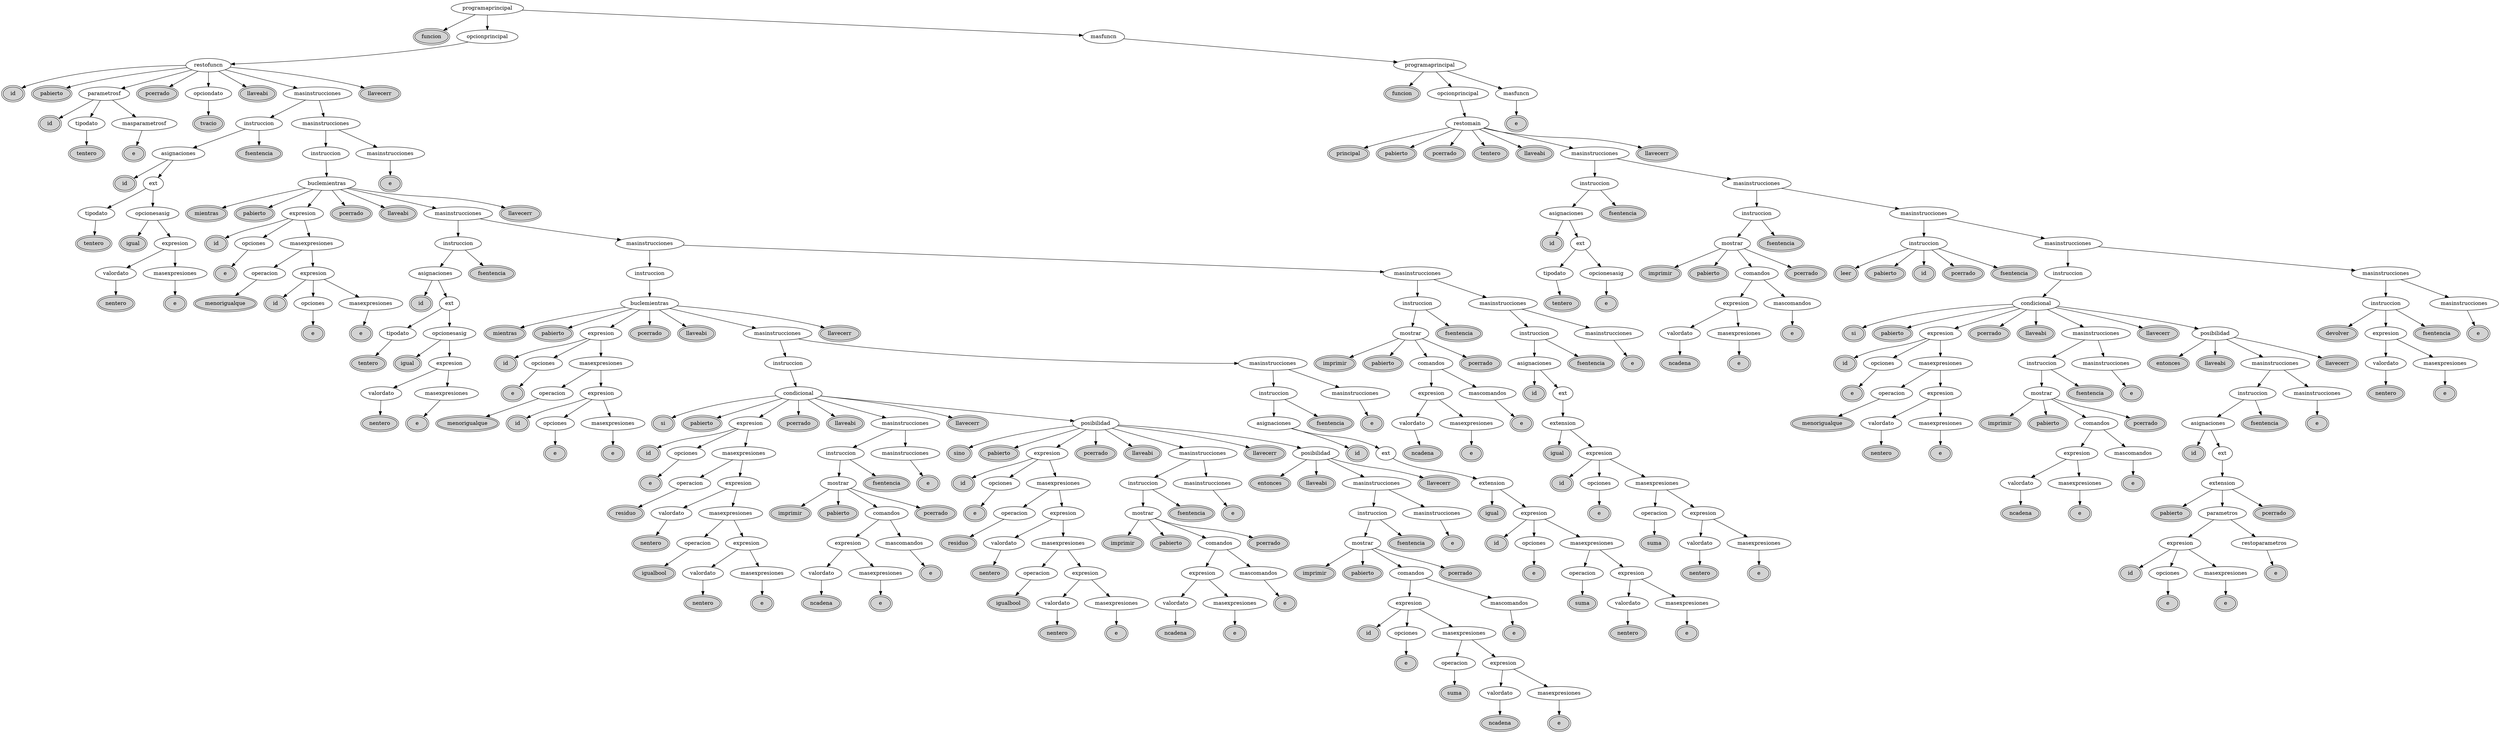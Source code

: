 digraph {
	1 [label=programaprincipal fillcolor=white style=filled]
	1 -> 2
	2 [label=funcion fillcolor=lightgrey peripheries=2 style=filled]
	1 -> 3
	3 [label=opcionprincipal fillcolor=white style=filled]
	3 -> 5
	5 [label=restofuncn fillcolor=white style=filled]
	5 -> 6
	6 [label=id fillcolor=lightgrey peripheries=2 style=filled]
	5 -> 7
	7 [label=pabierto fillcolor=lightgrey peripheries=2 style=filled]
	5 -> 8
	8 [label=parametrosf fillcolor=white style=filled]
	8 -> 14
	14 [label=id fillcolor=lightgrey peripheries=2 style=filled]
	8 -> 15
	15 [label=tipodato fillcolor=white style=filled]
	15 -> 17
	17 [label=tentero fillcolor=lightgrey peripheries=2 style=filled]
	8 -> 16
	16 [label=masparametrosf fillcolor=white style=filled]
	16 -> 18
	18 [label=e fillcolor=lightgrey peripheries=2 style=filled]
	5 -> 9
	9 [label=pcerrado fillcolor=lightgrey peripheries=2 style=filled]
	5 -> 10
	10 [label=opciondato fillcolor=white style=filled]
	10 -> 19
	19 [label=tvacio fillcolor=lightgrey peripheries=2 style=filled]
	5 -> 11
	11 [label=llaveabi fillcolor=lightgrey peripheries=2 style=filled]
	5 -> 12
	12 [label=masinstrucciones fillcolor=white style=filled]
	12 -> 20
	20 [label=instruccion fillcolor=white style=filled]
	20 -> 22
	22 [label=asignaciones fillcolor=white style=filled]
	22 -> 24
	24 [label=id fillcolor=lightgrey peripheries=2 style=filled]
	22 -> 25
	25 [label=ext fillcolor=white style=filled]
	25 -> 26
	26 [label=tipodato fillcolor=white style=filled]
	26 -> 28
	28 [label=tentero fillcolor=lightgrey peripheries=2 style=filled]
	25 -> 27
	27 [label=opcionesasig fillcolor=white style=filled]
	27 -> 29
	29 [label=igual fillcolor=lightgrey peripheries=2 style=filled]
	27 -> 30
	30 [label=expresion fillcolor=white style=filled]
	30 -> 31
	31 [label=valordato fillcolor=white style=filled]
	31 -> 33
	33 [label=nentero fillcolor=lightgrey peripheries=2 style=filled]
	30 -> 32
	32 [label=masexpresiones fillcolor=white style=filled]
	32 -> 34
	34 [label=e fillcolor=lightgrey peripheries=2 style=filled]
	20 -> 23
	23 [label=fsentencia fillcolor=lightgrey peripheries=2 style=filled]
	12 -> 21
	21 [label=masinstrucciones fillcolor=white style=filled]
	21 -> 35
	35 [label=instruccion fillcolor=white style=filled]
	35 -> 37
	37 [label=buclemientras fillcolor=white style=filled]
	37 -> 38
	38 [label=mientras fillcolor=lightgrey peripheries=2 style=filled]
	37 -> 39
	39 [label=pabierto fillcolor=lightgrey peripheries=2 style=filled]
	37 -> 40
	40 [label=expresion fillcolor=white style=filled]
	40 -> 45
	45 [label=id fillcolor=lightgrey peripheries=2 style=filled]
	40 -> 46
	46 [label=opciones fillcolor=white style=filled]
	46 -> 48
	48 [label=e fillcolor=lightgrey peripheries=2 style=filled]
	40 -> 47
	47 [label=masexpresiones fillcolor=white style=filled]
	47 -> 49
	49 [label=operacion fillcolor=white style=filled]
	49 -> 51
	51 [label=menorigualque fillcolor=lightgrey peripheries=2 style=filled]
	47 -> 50
	50 [label=expresion fillcolor=white style=filled]
	50 -> 52
	52 [label=id fillcolor=lightgrey peripheries=2 style=filled]
	50 -> 53
	53 [label=opciones fillcolor=white style=filled]
	53 -> 55
	55 [label=e fillcolor=lightgrey peripheries=2 style=filled]
	50 -> 54
	54 [label=masexpresiones fillcolor=white style=filled]
	54 -> 56
	56 [label=e fillcolor=lightgrey peripheries=2 style=filled]
	37 -> 41
	41 [label=pcerrado fillcolor=lightgrey peripheries=2 style=filled]
	37 -> 42
	42 [label=llaveabi fillcolor=lightgrey peripheries=2 style=filled]
	37 -> 43
	43 [label=masinstrucciones fillcolor=white style=filled]
	43 -> 57
	57 [label=instruccion fillcolor=white style=filled]
	57 -> 59
	59 [label=asignaciones fillcolor=white style=filled]
	59 -> 61
	61 [label=id fillcolor=lightgrey peripheries=2 style=filled]
	59 -> 62
	62 [label=ext fillcolor=white style=filled]
	62 -> 63
	63 [label=tipodato fillcolor=white style=filled]
	63 -> 65
	65 [label=tentero fillcolor=lightgrey peripheries=2 style=filled]
	62 -> 64
	64 [label=opcionesasig fillcolor=white style=filled]
	64 -> 66
	66 [label=igual fillcolor=lightgrey peripheries=2 style=filled]
	64 -> 67
	67 [label=expresion fillcolor=white style=filled]
	67 -> 68
	68 [label=valordato fillcolor=white style=filled]
	68 -> 70
	70 [label=nentero fillcolor=lightgrey peripheries=2 style=filled]
	67 -> 69
	69 [label=masexpresiones fillcolor=white style=filled]
	69 -> 71
	71 [label=e fillcolor=lightgrey peripheries=2 style=filled]
	57 -> 60
	60 [label=fsentencia fillcolor=lightgrey peripheries=2 style=filled]
	43 -> 58
	58 [label=masinstrucciones fillcolor=white style=filled]
	58 -> 72
	72 [label=instruccion fillcolor=white style=filled]
	72 -> 74
	74 [label=buclemientras fillcolor=white style=filled]
	74 -> 75
	75 [label=mientras fillcolor=lightgrey peripheries=2 style=filled]
	74 -> 76
	76 [label=pabierto fillcolor=lightgrey peripheries=2 style=filled]
	74 -> 77
	77 [label=expresion fillcolor=white style=filled]
	77 -> 82
	82 [label=id fillcolor=lightgrey peripheries=2 style=filled]
	77 -> 83
	83 [label=opciones fillcolor=white style=filled]
	83 -> 85
	85 [label=e fillcolor=lightgrey peripheries=2 style=filled]
	77 -> 84
	84 [label=masexpresiones fillcolor=white style=filled]
	84 -> 86
	86 [label=operacion fillcolor=white style=filled]
	86 -> 88
	88 [label=menorigualque fillcolor=lightgrey peripheries=2 style=filled]
	84 -> 87
	87 [label=expresion fillcolor=white style=filled]
	87 -> 89
	89 [label=id fillcolor=lightgrey peripheries=2 style=filled]
	87 -> 90
	90 [label=opciones fillcolor=white style=filled]
	90 -> 92
	92 [label=e fillcolor=lightgrey peripheries=2 style=filled]
	87 -> 91
	91 [label=masexpresiones fillcolor=white style=filled]
	91 -> 93
	93 [label=e fillcolor=lightgrey peripheries=2 style=filled]
	74 -> 78
	78 [label=pcerrado fillcolor=lightgrey peripheries=2 style=filled]
	74 -> 79
	79 [label=llaveabi fillcolor=lightgrey peripheries=2 style=filled]
	74 -> 80
	80 [label=masinstrucciones fillcolor=white style=filled]
	80 -> 94
	94 [label=instruccion fillcolor=white style=filled]
	94 -> 96
	96 [label=condicional fillcolor=white style=filled]
	96 -> 97
	97 [label=si fillcolor=lightgrey peripheries=2 style=filled]
	96 -> 98
	98 [label=pabierto fillcolor=lightgrey peripheries=2 style=filled]
	96 -> 99
	99 [label=expresion fillcolor=white style=filled]
	99 -> 105
	105 [label=id fillcolor=lightgrey peripheries=2 style=filled]
	99 -> 106
	106 [label=opciones fillcolor=white style=filled]
	106 -> 108
	108 [label=e fillcolor=lightgrey peripheries=2 style=filled]
	99 -> 107
	107 [label=masexpresiones fillcolor=white style=filled]
	107 -> 109
	109 [label=operacion fillcolor=white style=filled]
	109 -> 111
	111 [label=residuo fillcolor=lightgrey peripheries=2 style=filled]
	107 -> 110
	110 [label=expresion fillcolor=white style=filled]
	110 -> 112
	112 [label=valordato fillcolor=white style=filled]
	112 -> 114
	114 [label=nentero fillcolor=lightgrey peripheries=2 style=filled]
	110 -> 113
	113 [label=masexpresiones fillcolor=white style=filled]
	113 -> 115
	115 [label=operacion fillcolor=white style=filled]
	115 -> 117
	117 [label=igualbool fillcolor=lightgrey peripheries=2 style=filled]
	113 -> 116
	116 [label=expresion fillcolor=white style=filled]
	116 -> 118
	118 [label=valordato fillcolor=white style=filled]
	118 -> 120
	120 [label=nentero fillcolor=lightgrey peripheries=2 style=filled]
	116 -> 119
	119 [label=masexpresiones fillcolor=white style=filled]
	119 -> 121
	121 [label=e fillcolor=lightgrey peripheries=2 style=filled]
	96 -> 100
	100 [label=pcerrado fillcolor=lightgrey peripheries=2 style=filled]
	96 -> 101
	101 [label=llaveabi fillcolor=lightgrey peripheries=2 style=filled]
	96 -> 102
	102 [label=masinstrucciones fillcolor=white style=filled]
	102 -> 122
	122 [label=instruccion fillcolor=white style=filled]
	122 -> 124
	124 [label=mostrar fillcolor=white style=filled]
	124 -> 126
	126 [label=imprimir fillcolor=lightgrey peripheries=2 style=filled]
	124 -> 127
	127 [label=pabierto fillcolor=lightgrey peripheries=2 style=filled]
	124 -> 128
	128 [label=comandos fillcolor=white style=filled]
	128 -> 130
	130 [label=expresion fillcolor=white style=filled]
	130 -> 132
	132 [label=valordato fillcolor=white style=filled]
	132 -> 134
	134 [label=ncadena fillcolor=lightgrey peripheries=2 style=filled]
	130 -> 133
	133 [label=masexpresiones fillcolor=white style=filled]
	133 -> 135
	135 [label=e fillcolor=lightgrey peripheries=2 style=filled]
	128 -> 131
	131 [label=mascomandos fillcolor=white style=filled]
	131 -> 136
	136 [label=e fillcolor=lightgrey peripheries=2 style=filled]
	124 -> 129
	129 [label=pcerrado fillcolor=lightgrey peripheries=2 style=filled]
	122 -> 125
	125 [label=fsentencia fillcolor=lightgrey peripheries=2 style=filled]
	102 -> 123
	123 [label=masinstrucciones fillcolor=white style=filled]
	123 -> 137
	137 [label=e fillcolor=lightgrey peripheries=2 style=filled]
	96 -> 103
	103 [label=llavecerr fillcolor=lightgrey peripheries=2 style=filled]
	96 -> 104
	104 [label=posibilidad fillcolor=white style=filled]
	104 -> 138
	138 [label=sino fillcolor=lightgrey peripheries=2 style=filled]
	104 -> 139
	139 [label=pabierto fillcolor=lightgrey peripheries=2 style=filled]
	104 -> 140
	140 [label=expresion fillcolor=white style=filled]
	140 -> 146
	146 [label=id fillcolor=lightgrey peripheries=2 style=filled]
	140 -> 147
	147 [label=opciones fillcolor=white style=filled]
	147 -> 149
	149 [label=e fillcolor=lightgrey peripheries=2 style=filled]
	140 -> 148
	148 [label=masexpresiones fillcolor=white style=filled]
	148 -> 150
	150 [label=operacion fillcolor=white style=filled]
	150 -> 152
	152 [label=residuo fillcolor=lightgrey peripheries=2 style=filled]
	148 -> 151
	151 [label=expresion fillcolor=white style=filled]
	151 -> 153
	153 [label=valordato fillcolor=white style=filled]
	153 -> 155
	155 [label=nentero fillcolor=lightgrey peripheries=2 style=filled]
	151 -> 154
	154 [label=masexpresiones fillcolor=white style=filled]
	154 -> 156
	156 [label=operacion fillcolor=white style=filled]
	156 -> 158
	158 [label=igualbool fillcolor=lightgrey peripheries=2 style=filled]
	154 -> 157
	157 [label=expresion fillcolor=white style=filled]
	157 -> 159
	159 [label=valordato fillcolor=white style=filled]
	159 -> 161
	161 [label=nentero fillcolor=lightgrey peripheries=2 style=filled]
	157 -> 160
	160 [label=masexpresiones fillcolor=white style=filled]
	160 -> 162
	162 [label=e fillcolor=lightgrey peripheries=2 style=filled]
	104 -> 141
	141 [label=pcerrado fillcolor=lightgrey peripheries=2 style=filled]
	104 -> 142
	142 [label=llaveabi fillcolor=lightgrey peripheries=2 style=filled]
	104 -> 143
	143 [label=masinstrucciones fillcolor=white style=filled]
	143 -> 163
	163 [label=instruccion fillcolor=white style=filled]
	163 -> 165
	165 [label=mostrar fillcolor=white style=filled]
	165 -> 167
	167 [label=imprimir fillcolor=lightgrey peripheries=2 style=filled]
	165 -> 168
	168 [label=pabierto fillcolor=lightgrey peripheries=2 style=filled]
	165 -> 169
	169 [label=comandos fillcolor=white style=filled]
	169 -> 171
	171 [label=expresion fillcolor=white style=filled]
	171 -> 173
	173 [label=valordato fillcolor=white style=filled]
	173 -> 175
	175 [label=ncadena fillcolor=lightgrey peripheries=2 style=filled]
	171 -> 174
	174 [label=masexpresiones fillcolor=white style=filled]
	174 -> 176
	176 [label=e fillcolor=lightgrey peripheries=2 style=filled]
	169 -> 172
	172 [label=mascomandos fillcolor=white style=filled]
	172 -> 177
	177 [label=e fillcolor=lightgrey peripheries=2 style=filled]
	165 -> 170
	170 [label=pcerrado fillcolor=lightgrey peripheries=2 style=filled]
	163 -> 166
	166 [label=fsentencia fillcolor=lightgrey peripheries=2 style=filled]
	143 -> 164
	164 [label=masinstrucciones fillcolor=white style=filled]
	164 -> 178
	178 [label=e fillcolor=lightgrey peripheries=2 style=filled]
	104 -> 144
	144 [label=llavecerr fillcolor=lightgrey peripheries=2 style=filled]
	104 -> 145
	145 [label=posibilidad fillcolor=white style=filled]
	145 -> 179
	179 [label=entonces fillcolor=lightgrey peripheries=2 style=filled]
	145 -> 180
	180 [label=llaveabi fillcolor=lightgrey peripheries=2 style=filled]
	145 -> 181
	181 [label=masinstrucciones fillcolor=white style=filled]
	181 -> 183
	183 [label=instruccion fillcolor=white style=filled]
	183 -> 185
	185 [label=mostrar fillcolor=white style=filled]
	185 -> 187
	187 [label=imprimir fillcolor=lightgrey peripheries=2 style=filled]
	185 -> 188
	188 [label=pabierto fillcolor=lightgrey peripheries=2 style=filled]
	185 -> 189
	189 [label=comandos fillcolor=white style=filled]
	189 -> 191
	191 [label=expresion fillcolor=white style=filled]
	191 -> 193
	193 [label=id fillcolor=lightgrey peripheries=2 style=filled]
	191 -> 194
	194 [label=opciones fillcolor=white style=filled]
	194 -> 196
	196 [label=e fillcolor=lightgrey peripheries=2 style=filled]
	191 -> 195
	195 [label=masexpresiones fillcolor=white style=filled]
	195 -> 197
	197 [label=operacion fillcolor=white style=filled]
	197 -> 199
	199 [label=suma fillcolor=lightgrey peripheries=2 style=filled]
	195 -> 198
	198 [label=expresion fillcolor=white style=filled]
	198 -> 200
	200 [label=valordato fillcolor=white style=filled]
	200 -> 202
	202 [label=ncadena fillcolor=lightgrey peripheries=2 style=filled]
	198 -> 201
	201 [label=masexpresiones fillcolor=white style=filled]
	201 -> 203
	203 [label=e fillcolor=lightgrey peripheries=2 style=filled]
	189 -> 192
	192 [label=mascomandos fillcolor=white style=filled]
	192 -> 204
	204 [label=e fillcolor=lightgrey peripheries=2 style=filled]
	185 -> 190
	190 [label=pcerrado fillcolor=lightgrey peripheries=2 style=filled]
	183 -> 186
	186 [label=fsentencia fillcolor=lightgrey peripheries=2 style=filled]
	181 -> 184
	184 [label=masinstrucciones fillcolor=white style=filled]
	184 -> 205
	205 [label=e fillcolor=lightgrey peripheries=2 style=filled]
	145 -> 182
	182 [label=llavecerr fillcolor=lightgrey peripheries=2 style=filled]
	80 -> 95
	95 [label=masinstrucciones fillcolor=white style=filled]
	95 -> 206
	206 [label=instruccion fillcolor=white style=filled]
	206 -> 208
	208 [label=asignaciones fillcolor=white style=filled]
	208 -> 210
	210 [label=id fillcolor=lightgrey peripheries=2 style=filled]
	208 -> 211
	211 [label=ext fillcolor=white style=filled]
	211 -> 212
	212 [label=extension fillcolor=white style=filled]
	212 -> 213
	213 [label=igual fillcolor=lightgrey peripheries=2 style=filled]
	212 -> 214
	214 [label=expresion fillcolor=white style=filled]
	214 -> 215
	215 [label=id fillcolor=lightgrey peripheries=2 style=filled]
	214 -> 216
	216 [label=opciones fillcolor=white style=filled]
	216 -> 218
	218 [label=e fillcolor=lightgrey peripheries=2 style=filled]
	214 -> 217
	217 [label=masexpresiones fillcolor=white style=filled]
	217 -> 219
	219 [label=operacion fillcolor=white style=filled]
	219 -> 221
	221 [label=suma fillcolor=lightgrey peripheries=2 style=filled]
	217 -> 220
	220 [label=expresion fillcolor=white style=filled]
	220 -> 222
	222 [label=valordato fillcolor=white style=filled]
	222 -> 224
	224 [label=nentero fillcolor=lightgrey peripheries=2 style=filled]
	220 -> 223
	223 [label=masexpresiones fillcolor=white style=filled]
	223 -> 225
	225 [label=e fillcolor=lightgrey peripheries=2 style=filled]
	206 -> 209
	209 [label=fsentencia fillcolor=lightgrey peripheries=2 style=filled]
	95 -> 207
	207 [label=masinstrucciones fillcolor=white style=filled]
	207 -> 226
	226 [label=e fillcolor=lightgrey peripheries=2 style=filled]
	74 -> 81
	81 [label=llavecerr fillcolor=lightgrey peripheries=2 style=filled]
	58 -> 73
	73 [label=masinstrucciones fillcolor=white style=filled]
	73 -> 227
	227 [label=instruccion fillcolor=white style=filled]
	227 -> 229
	229 [label=mostrar fillcolor=white style=filled]
	229 -> 231
	231 [label=imprimir fillcolor=lightgrey peripheries=2 style=filled]
	229 -> 232
	232 [label=pabierto fillcolor=lightgrey peripheries=2 style=filled]
	229 -> 233
	233 [label=comandos fillcolor=white style=filled]
	233 -> 235
	235 [label=expresion fillcolor=white style=filled]
	235 -> 237
	237 [label=valordato fillcolor=white style=filled]
	237 -> 239
	239 [label=ncadena fillcolor=lightgrey peripheries=2 style=filled]
	235 -> 238
	238 [label=masexpresiones fillcolor=white style=filled]
	238 -> 240
	240 [label=e fillcolor=lightgrey peripheries=2 style=filled]
	233 -> 236
	236 [label=mascomandos fillcolor=white style=filled]
	236 -> 241
	241 [label=e fillcolor=lightgrey peripheries=2 style=filled]
	229 -> 234
	234 [label=pcerrado fillcolor=lightgrey peripheries=2 style=filled]
	227 -> 230
	230 [label=fsentencia fillcolor=lightgrey peripheries=2 style=filled]
	73 -> 228
	228 [label=masinstrucciones fillcolor=white style=filled]
	228 -> 242
	242 [label=instruccion fillcolor=white style=filled]
	242 -> 244
	244 [label=asignaciones fillcolor=white style=filled]
	244 -> 246
	246 [label=id fillcolor=lightgrey peripheries=2 style=filled]
	244 -> 247
	247 [label=ext fillcolor=white style=filled]
	247 -> 248
	248 [label=extension fillcolor=white style=filled]
	248 -> 249
	249 [label=igual fillcolor=lightgrey peripheries=2 style=filled]
	248 -> 250
	250 [label=expresion fillcolor=white style=filled]
	250 -> 251
	251 [label=id fillcolor=lightgrey peripheries=2 style=filled]
	250 -> 252
	252 [label=opciones fillcolor=white style=filled]
	252 -> 254
	254 [label=e fillcolor=lightgrey peripheries=2 style=filled]
	250 -> 253
	253 [label=masexpresiones fillcolor=white style=filled]
	253 -> 255
	255 [label=operacion fillcolor=white style=filled]
	255 -> 257
	257 [label=suma fillcolor=lightgrey peripheries=2 style=filled]
	253 -> 256
	256 [label=expresion fillcolor=white style=filled]
	256 -> 258
	258 [label=valordato fillcolor=white style=filled]
	258 -> 260
	260 [label=nentero fillcolor=lightgrey peripheries=2 style=filled]
	256 -> 259
	259 [label=masexpresiones fillcolor=white style=filled]
	259 -> 261
	261 [label=e fillcolor=lightgrey peripheries=2 style=filled]
	242 -> 245
	245 [label=fsentencia fillcolor=lightgrey peripheries=2 style=filled]
	228 -> 243
	243 [label=masinstrucciones fillcolor=white style=filled]
	243 -> 262
	262 [label=e fillcolor=lightgrey peripheries=2 style=filled]
	37 -> 44
	44 [label=llavecerr fillcolor=lightgrey peripheries=2 style=filled]
	21 -> 36
	36 [label=masinstrucciones fillcolor=white style=filled]
	36 -> 263
	263 [label=e fillcolor=lightgrey peripheries=2 style=filled]
	5 -> 13
	13 [label=llavecerr fillcolor=lightgrey peripheries=2 style=filled]
	1 -> 4
	4 [label=masfuncn fillcolor=white style=filled]
	4 -> 264
	264 [label=programaprincipal fillcolor=white style=filled]
	264 -> 265
	265 [label=funcion fillcolor=lightgrey peripheries=2 style=filled]
	264 -> 266
	266 [label=opcionprincipal fillcolor=white style=filled]
	266 -> 268
	268 [label=restomain fillcolor=white style=filled]
	268 -> 269
	269 [label=principal fillcolor=lightgrey peripheries=2 style=filled]
	268 -> 270
	270 [label=pabierto fillcolor=lightgrey peripheries=2 style=filled]
	268 -> 271
	271 [label=pcerrado fillcolor=lightgrey peripheries=2 style=filled]
	268 -> 272
	272 [label=tentero fillcolor=lightgrey peripheries=2 style=filled]
	268 -> 273
	273 [label=llaveabi fillcolor=lightgrey peripheries=2 style=filled]
	268 -> 274
	274 [label=masinstrucciones fillcolor=white style=filled]
	274 -> 276
	276 [label=instruccion fillcolor=white style=filled]
	276 -> 278
	278 [label=asignaciones fillcolor=white style=filled]
	278 -> 280
	280 [label=id fillcolor=lightgrey peripheries=2 style=filled]
	278 -> 281
	281 [label=ext fillcolor=white style=filled]
	281 -> 282
	282 [label=tipodato fillcolor=white style=filled]
	282 -> 284
	284 [label=tentero fillcolor=lightgrey peripheries=2 style=filled]
	281 -> 283
	283 [label=opcionesasig fillcolor=white style=filled]
	283 -> 285
	285 [label=e fillcolor=lightgrey peripheries=2 style=filled]
	276 -> 279
	279 [label=fsentencia fillcolor=lightgrey peripheries=2 style=filled]
	274 -> 277
	277 [label=masinstrucciones fillcolor=white style=filled]
	277 -> 286
	286 [label=instruccion fillcolor=white style=filled]
	286 -> 288
	288 [label=mostrar fillcolor=white style=filled]
	288 -> 290
	290 [label=imprimir fillcolor=lightgrey peripheries=2 style=filled]
	288 -> 291
	291 [label=pabierto fillcolor=lightgrey peripheries=2 style=filled]
	288 -> 292
	292 [label=comandos fillcolor=white style=filled]
	292 -> 294
	294 [label=expresion fillcolor=white style=filled]
	294 -> 296
	296 [label=valordato fillcolor=white style=filled]
	296 -> 298
	298 [label=ncadena fillcolor=lightgrey peripheries=2 style=filled]
	294 -> 297
	297 [label=masexpresiones fillcolor=white style=filled]
	297 -> 299
	299 [label=e fillcolor=lightgrey peripheries=2 style=filled]
	292 -> 295
	295 [label=mascomandos fillcolor=white style=filled]
	295 -> 300
	300 [label=e fillcolor=lightgrey peripheries=2 style=filled]
	288 -> 293
	293 [label=pcerrado fillcolor=lightgrey peripheries=2 style=filled]
	286 -> 289
	289 [label=fsentencia fillcolor=lightgrey peripheries=2 style=filled]
	277 -> 287
	287 [label=masinstrucciones fillcolor=white style=filled]
	287 -> 301
	301 [label=instruccion fillcolor=white style=filled]
	301 -> 303
	303 [label=leer fillcolor=lightgrey peripheries=2 style=filled]
	301 -> 304
	304 [label=pabierto fillcolor=lightgrey peripheries=2 style=filled]
	301 -> 305
	305 [label=id fillcolor=lightgrey peripheries=2 style=filled]
	301 -> 306
	306 [label=pcerrado fillcolor=lightgrey peripheries=2 style=filled]
	301 -> 307
	307 [label=fsentencia fillcolor=lightgrey peripheries=2 style=filled]
	287 -> 302
	302 [label=masinstrucciones fillcolor=white style=filled]
	302 -> 308
	308 [label=instruccion fillcolor=white style=filled]
	308 -> 310
	310 [label=condicional fillcolor=white style=filled]
	310 -> 311
	311 [label=si fillcolor=lightgrey peripheries=2 style=filled]
	310 -> 312
	312 [label=pabierto fillcolor=lightgrey peripheries=2 style=filled]
	310 -> 313
	313 [label=expresion fillcolor=white style=filled]
	313 -> 319
	319 [label=id fillcolor=lightgrey peripheries=2 style=filled]
	313 -> 320
	320 [label=opciones fillcolor=white style=filled]
	320 -> 322
	322 [label=e fillcolor=lightgrey peripheries=2 style=filled]
	313 -> 321
	321 [label=masexpresiones fillcolor=white style=filled]
	321 -> 323
	323 [label=operacion fillcolor=white style=filled]
	323 -> 325
	325 [label=menorigualque fillcolor=lightgrey peripheries=2 style=filled]
	321 -> 324
	324 [label=expresion fillcolor=white style=filled]
	324 -> 326
	326 [label=valordato fillcolor=white style=filled]
	326 -> 328
	328 [label=nentero fillcolor=lightgrey peripheries=2 style=filled]
	324 -> 327
	327 [label=masexpresiones fillcolor=white style=filled]
	327 -> 329
	329 [label=e fillcolor=lightgrey peripheries=2 style=filled]
	310 -> 314
	314 [label=pcerrado fillcolor=lightgrey peripheries=2 style=filled]
	310 -> 315
	315 [label=llaveabi fillcolor=lightgrey peripheries=2 style=filled]
	310 -> 316
	316 [label=masinstrucciones fillcolor=white style=filled]
	316 -> 330
	330 [label=instruccion fillcolor=white style=filled]
	330 -> 332
	332 [label=mostrar fillcolor=white style=filled]
	332 -> 334
	334 [label=imprimir fillcolor=lightgrey peripheries=2 style=filled]
	332 -> 335
	335 [label=pabierto fillcolor=lightgrey peripheries=2 style=filled]
	332 -> 336
	336 [label=comandos fillcolor=white style=filled]
	336 -> 338
	338 [label=expresion fillcolor=white style=filled]
	338 -> 340
	340 [label=valordato fillcolor=white style=filled]
	340 -> 342
	342 [label=ncadena fillcolor=lightgrey peripheries=2 style=filled]
	338 -> 341
	341 [label=masexpresiones fillcolor=white style=filled]
	341 -> 343
	343 [label=e fillcolor=lightgrey peripheries=2 style=filled]
	336 -> 339
	339 [label=mascomandos fillcolor=white style=filled]
	339 -> 344
	344 [label=e fillcolor=lightgrey peripheries=2 style=filled]
	332 -> 337
	337 [label=pcerrado fillcolor=lightgrey peripheries=2 style=filled]
	330 -> 333
	333 [label=fsentencia fillcolor=lightgrey peripheries=2 style=filled]
	316 -> 331
	331 [label=masinstrucciones fillcolor=white style=filled]
	331 -> 345
	345 [label=e fillcolor=lightgrey peripheries=2 style=filled]
	310 -> 317
	317 [label=llavecerr fillcolor=lightgrey peripheries=2 style=filled]
	310 -> 318
	318 [label=posibilidad fillcolor=white style=filled]
	318 -> 346
	346 [label=entonces fillcolor=lightgrey peripheries=2 style=filled]
	318 -> 347
	347 [label=llaveabi fillcolor=lightgrey peripheries=2 style=filled]
	318 -> 348
	348 [label=masinstrucciones fillcolor=white style=filled]
	348 -> 350
	350 [label=instruccion fillcolor=white style=filled]
	350 -> 352
	352 [label=asignaciones fillcolor=white style=filled]
	352 -> 354
	354 [label=id fillcolor=lightgrey peripheries=2 style=filled]
	352 -> 355
	355 [label=ext fillcolor=white style=filled]
	355 -> 356
	356 [label=extension fillcolor=white style=filled]
	356 -> 357
	357 [label=pabierto fillcolor=lightgrey peripheries=2 style=filled]
	356 -> 358
	358 [label=parametros fillcolor=white style=filled]
	358 -> 360
	360 [label=expresion fillcolor=white style=filled]
	360 -> 362
	362 [label=id fillcolor=lightgrey peripheries=2 style=filled]
	360 -> 363
	363 [label=opciones fillcolor=white style=filled]
	363 -> 365
	365 [label=e fillcolor=lightgrey peripheries=2 style=filled]
	360 -> 364
	364 [label=masexpresiones fillcolor=white style=filled]
	364 -> 366
	366 [label=e fillcolor=lightgrey peripheries=2 style=filled]
	358 -> 361
	361 [label=restoparametros fillcolor=white style=filled]
	361 -> 367
	367 [label=e fillcolor=lightgrey peripheries=2 style=filled]
	356 -> 359
	359 [label=pcerrado fillcolor=lightgrey peripheries=2 style=filled]
	350 -> 353
	353 [label=fsentencia fillcolor=lightgrey peripheries=2 style=filled]
	348 -> 351
	351 [label=masinstrucciones fillcolor=white style=filled]
	351 -> 368
	368 [label=e fillcolor=lightgrey peripheries=2 style=filled]
	318 -> 349
	349 [label=llavecerr fillcolor=lightgrey peripheries=2 style=filled]
	302 -> 309
	309 [label=masinstrucciones fillcolor=white style=filled]
	309 -> 369
	369 [label=instruccion fillcolor=white style=filled]
	369 -> 371
	371 [label=devolver fillcolor=lightgrey peripheries=2 style=filled]
	369 -> 372
	372 [label=expresion fillcolor=white style=filled]
	372 -> 374
	374 [label=valordato fillcolor=white style=filled]
	374 -> 376
	376 [label=nentero fillcolor=lightgrey peripheries=2 style=filled]
	372 -> 375
	375 [label=masexpresiones fillcolor=white style=filled]
	375 -> 377
	377 [label=e fillcolor=lightgrey peripheries=2 style=filled]
	369 -> 373
	373 [label=fsentencia fillcolor=lightgrey peripheries=2 style=filled]
	309 -> 370
	370 [label=masinstrucciones fillcolor=white style=filled]
	370 -> 378
	378 [label=e fillcolor=lightgrey peripheries=2 style=filled]
	268 -> 275
	275 [label=llavecerr fillcolor=lightgrey peripheries=2 style=filled]
	264 -> 267
	267 [label=masfuncn fillcolor=white style=filled]
	267 -> 379
	379 [label=e fillcolor=lightgrey peripheries=2 style=filled]
}